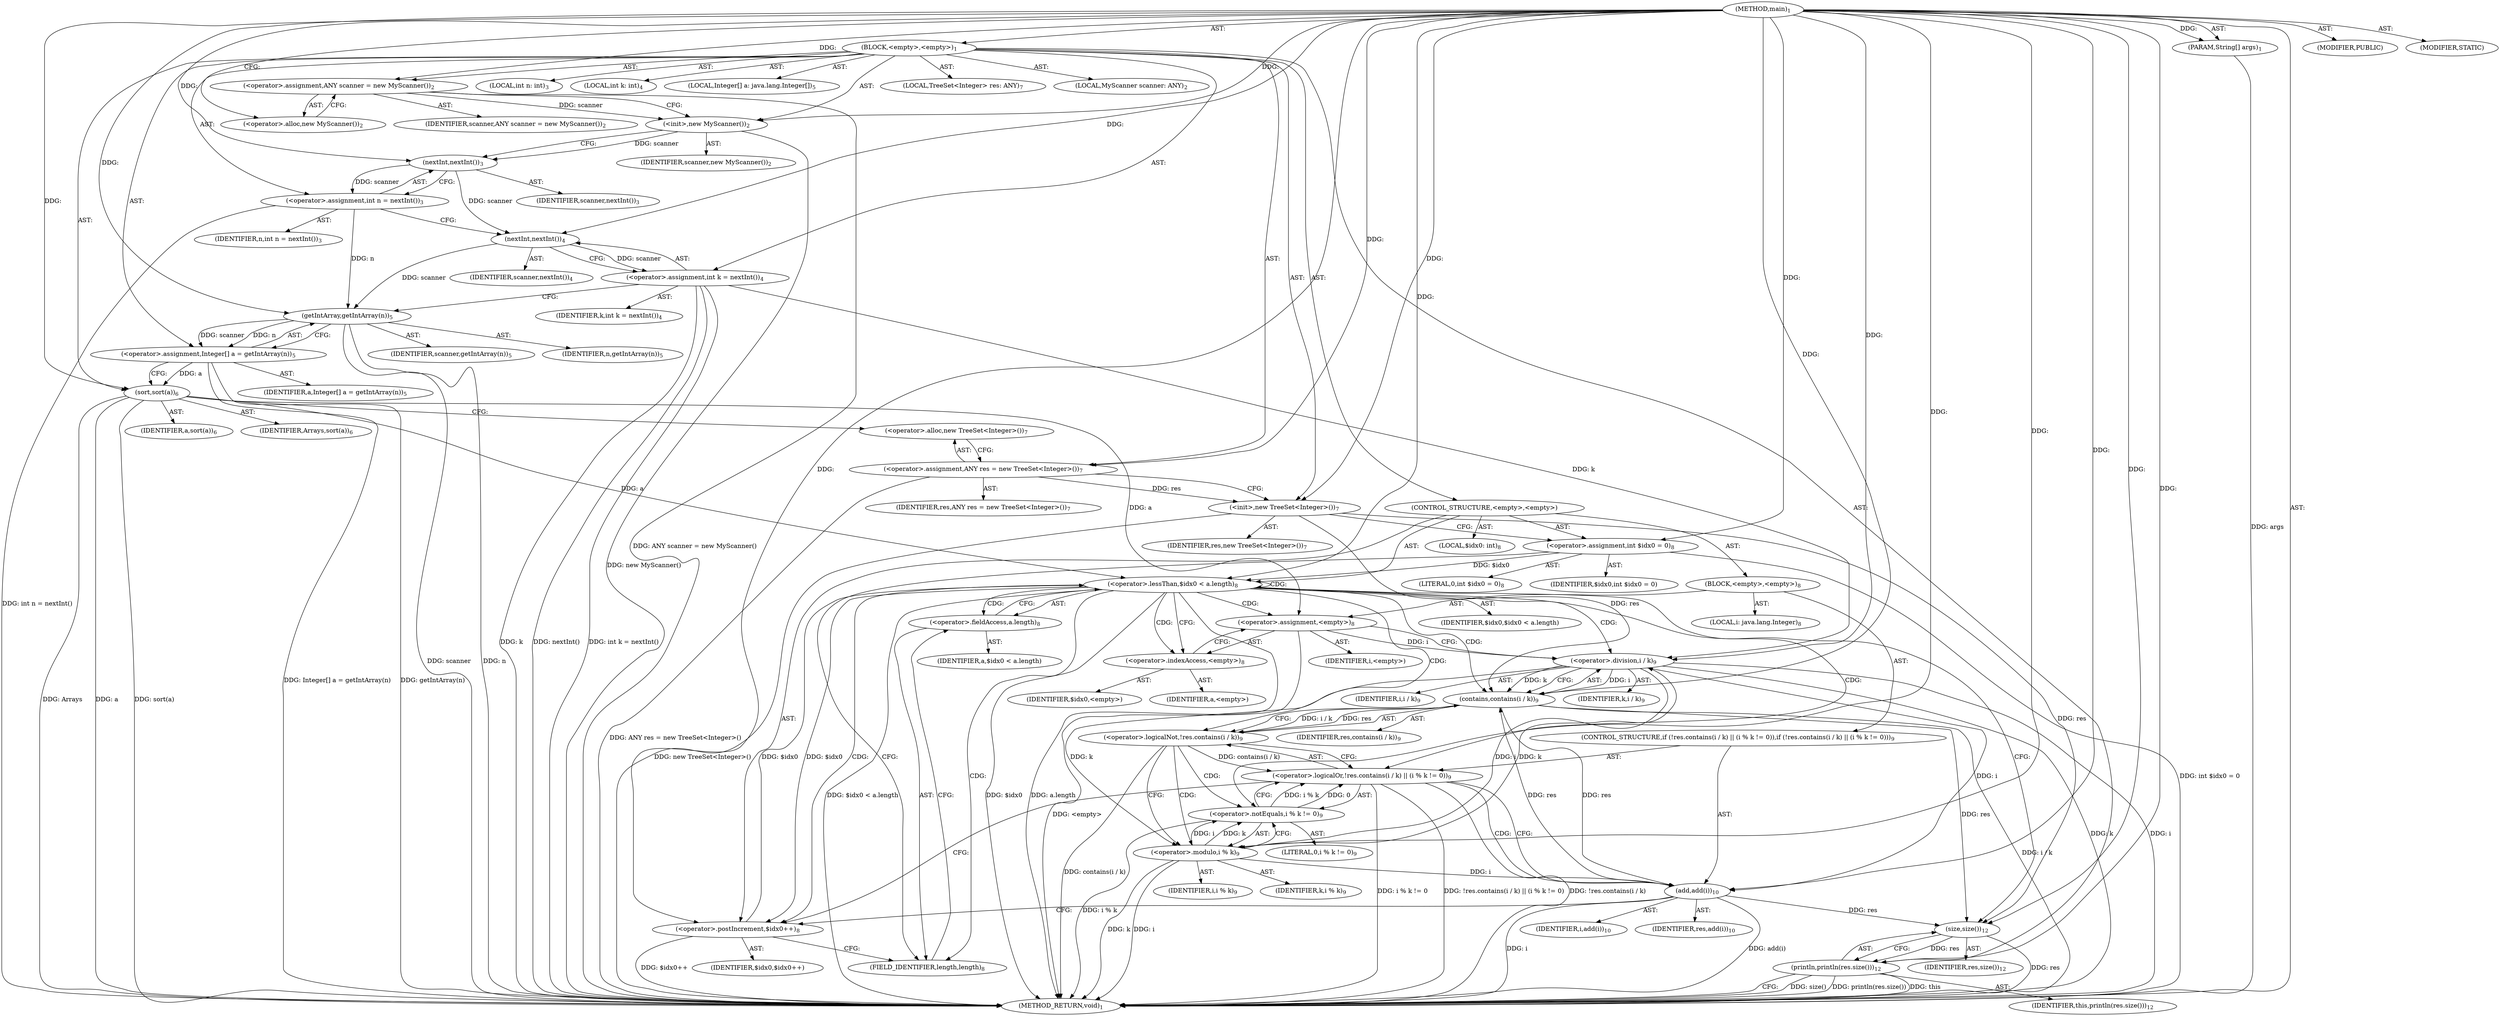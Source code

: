 digraph "main" {  
"21" [label = <(METHOD,main)<SUB>1</SUB>> ]
"22" [label = <(PARAM,String[] args)<SUB>1</SUB>> ]
"23" [label = <(BLOCK,&lt;empty&gt;,&lt;empty&gt;)<SUB>1</SUB>> ]
"4" [label = <(LOCAL,MyScanner scanner: ANY)<SUB>2</SUB>> ]
"24" [label = <(&lt;operator&gt;.assignment,ANY scanner = new MyScanner())<SUB>2</SUB>> ]
"25" [label = <(IDENTIFIER,scanner,ANY scanner = new MyScanner())<SUB>2</SUB>> ]
"26" [label = <(&lt;operator&gt;.alloc,new MyScanner())<SUB>2</SUB>> ]
"27" [label = <(&lt;init&gt;,new MyScanner())<SUB>2</SUB>> ]
"3" [label = <(IDENTIFIER,scanner,new MyScanner())<SUB>2</SUB>> ]
"28" [label = <(LOCAL,int n: int)<SUB>3</SUB>> ]
"29" [label = <(&lt;operator&gt;.assignment,int n = nextInt())<SUB>3</SUB>> ]
"30" [label = <(IDENTIFIER,n,int n = nextInt())<SUB>3</SUB>> ]
"31" [label = <(nextInt,nextInt())<SUB>3</SUB>> ]
"32" [label = <(IDENTIFIER,scanner,nextInt())<SUB>3</SUB>> ]
"33" [label = <(LOCAL,int k: int)<SUB>4</SUB>> ]
"34" [label = <(&lt;operator&gt;.assignment,int k = nextInt())<SUB>4</SUB>> ]
"35" [label = <(IDENTIFIER,k,int k = nextInt())<SUB>4</SUB>> ]
"36" [label = <(nextInt,nextInt())<SUB>4</SUB>> ]
"37" [label = <(IDENTIFIER,scanner,nextInt())<SUB>4</SUB>> ]
"38" [label = <(LOCAL,Integer[] a: java.lang.Integer[])<SUB>5</SUB>> ]
"39" [label = <(&lt;operator&gt;.assignment,Integer[] a = getIntArray(n))<SUB>5</SUB>> ]
"40" [label = <(IDENTIFIER,a,Integer[] a = getIntArray(n))<SUB>5</SUB>> ]
"41" [label = <(getIntArray,getIntArray(n))<SUB>5</SUB>> ]
"42" [label = <(IDENTIFIER,scanner,getIntArray(n))<SUB>5</SUB>> ]
"43" [label = <(IDENTIFIER,n,getIntArray(n))<SUB>5</SUB>> ]
"44" [label = <(sort,sort(a))<SUB>6</SUB>> ]
"45" [label = <(IDENTIFIER,Arrays,sort(a))<SUB>6</SUB>> ]
"46" [label = <(IDENTIFIER,a,sort(a))<SUB>6</SUB>> ]
"6" [label = <(LOCAL,TreeSet&lt;Integer&gt; res: ANY)<SUB>7</SUB>> ]
"47" [label = <(&lt;operator&gt;.assignment,ANY res = new TreeSet&lt;Integer&gt;())<SUB>7</SUB>> ]
"48" [label = <(IDENTIFIER,res,ANY res = new TreeSet&lt;Integer&gt;())<SUB>7</SUB>> ]
"49" [label = <(&lt;operator&gt;.alloc,new TreeSet&lt;Integer&gt;())<SUB>7</SUB>> ]
"50" [label = <(&lt;init&gt;,new TreeSet&lt;Integer&gt;())<SUB>7</SUB>> ]
"5" [label = <(IDENTIFIER,res,new TreeSet&lt;Integer&gt;())<SUB>7</SUB>> ]
"51" [label = <(CONTROL_STRUCTURE,&lt;empty&gt;,&lt;empty&gt;)> ]
"52" [label = <(LOCAL,$idx0: int)<SUB>8</SUB>> ]
"53" [label = <(&lt;operator&gt;.assignment,int $idx0 = 0)<SUB>8</SUB>> ]
"54" [label = <(IDENTIFIER,$idx0,int $idx0 = 0)> ]
"55" [label = <(LITERAL,0,int $idx0 = 0)<SUB>8</SUB>> ]
"56" [label = <(&lt;operator&gt;.lessThan,$idx0 &lt; a.length)<SUB>8</SUB>> ]
"57" [label = <(IDENTIFIER,$idx0,$idx0 &lt; a.length)> ]
"58" [label = <(&lt;operator&gt;.fieldAccess,a.length)<SUB>8</SUB>> ]
"59" [label = <(IDENTIFIER,a,$idx0 &lt; a.length)> ]
"60" [label = <(FIELD_IDENTIFIER,length,length)<SUB>8</SUB>> ]
"61" [label = <(&lt;operator&gt;.postIncrement,$idx0++)<SUB>8</SUB>> ]
"62" [label = <(IDENTIFIER,$idx0,$idx0++)> ]
"63" [label = <(BLOCK,&lt;empty&gt;,&lt;empty&gt;)<SUB>8</SUB>> ]
"64" [label = <(LOCAL,i: java.lang.Integer)<SUB>8</SUB>> ]
"65" [label = <(&lt;operator&gt;.assignment,&lt;empty&gt;)<SUB>8</SUB>> ]
"66" [label = <(IDENTIFIER,i,&lt;empty&gt;)> ]
"67" [label = <(&lt;operator&gt;.indexAccess,&lt;empty&gt;)<SUB>8</SUB>> ]
"68" [label = <(IDENTIFIER,a,&lt;empty&gt;)> ]
"69" [label = <(IDENTIFIER,$idx0,&lt;empty&gt;)> ]
"70" [label = <(CONTROL_STRUCTURE,if (!res.contains(i / k) || (i % k != 0)),if (!res.contains(i / k) || (i % k != 0)))<SUB>9</SUB>> ]
"71" [label = <(&lt;operator&gt;.logicalOr,!res.contains(i / k) || (i % k != 0))<SUB>9</SUB>> ]
"72" [label = <(&lt;operator&gt;.logicalNot,!res.contains(i / k))<SUB>9</SUB>> ]
"73" [label = <(contains,contains(i / k))<SUB>9</SUB>> ]
"74" [label = <(IDENTIFIER,res,contains(i / k))<SUB>9</SUB>> ]
"75" [label = <(&lt;operator&gt;.division,i / k)<SUB>9</SUB>> ]
"76" [label = <(IDENTIFIER,i,i / k)<SUB>9</SUB>> ]
"77" [label = <(IDENTIFIER,k,i / k)<SUB>9</SUB>> ]
"78" [label = <(&lt;operator&gt;.notEquals,i % k != 0)<SUB>9</SUB>> ]
"79" [label = <(&lt;operator&gt;.modulo,i % k)<SUB>9</SUB>> ]
"80" [label = <(IDENTIFIER,i,i % k)<SUB>9</SUB>> ]
"81" [label = <(IDENTIFIER,k,i % k)<SUB>9</SUB>> ]
"82" [label = <(LITERAL,0,i % k != 0)<SUB>9</SUB>> ]
"83" [label = <(add,add(i))<SUB>10</SUB>> ]
"84" [label = <(IDENTIFIER,res,add(i))<SUB>10</SUB>> ]
"85" [label = <(IDENTIFIER,i,add(i))<SUB>10</SUB>> ]
"86" [label = <(println,println(res.size()))<SUB>12</SUB>> ]
"87" [label = <(IDENTIFIER,this,println(res.size()))<SUB>12</SUB>> ]
"88" [label = <(size,size())<SUB>12</SUB>> ]
"89" [label = <(IDENTIFIER,res,size())<SUB>12</SUB>> ]
"90" [label = <(MODIFIER,PUBLIC)> ]
"91" [label = <(MODIFIER,STATIC)> ]
"92" [label = <(METHOD_RETURN,void)<SUB>1</SUB>> ]
  "21" -> "22"  [ label = "AST: "] 
  "21" -> "23"  [ label = "AST: "] 
  "21" -> "90"  [ label = "AST: "] 
  "21" -> "91"  [ label = "AST: "] 
  "21" -> "92"  [ label = "AST: "] 
  "23" -> "4"  [ label = "AST: "] 
  "23" -> "24"  [ label = "AST: "] 
  "23" -> "27"  [ label = "AST: "] 
  "23" -> "28"  [ label = "AST: "] 
  "23" -> "29"  [ label = "AST: "] 
  "23" -> "33"  [ label = "AST: "] 
  "23" -> "34"  [ label = "AST: "] 
  "23" -> "38"  [ label = "AST: "] 
  "23" -> "39"  [ label = "AST: "] 
  "23" -> "44"  [ label = "AST: "] 
  "23" -> "6"  [ label = "AST: "] 
  "23" -> "47"  [ label = "AST: "] 
  "23" -> "50"  [ label = "AST: "] 
  "23" -> "51"  [ label = "AST: "] 
  "23" -> "86"  [ label = "AST: "] 
  "24" -> "25"  [ label = "AST: "] 
  "24" -> "26"  [ label = "AST: "] 
  "27" -> "3"  [ label = "AST: "] 
  "29" -> "30"  [ label = "AST: "] 
  "29" -> "31"  [ label = "AST: "] 
  "31" -> "32"  [ label = "AST: "] 
  "34" -> "35"  [ label = "AST: "] 
  "34" -> "36"  [ label = "AST: "] 
  "36" -> "37"  [ label = "AST: "] 
  "39" -> "40"  [ label = "AST: "] 
  "39" -> "41"  [ label = "AST: "] 
  "41" -> "42"  [ label = "AST: "] 
  "41" -> "43"  [ label = "AST: "] 
  "44" -> "45"  [ label = "AST: "] 
  "44" -> "46"  [ label = "AST: "] 
  "47" -> "48"  [ label = "AST: "] 
  "47" -> "49"  [ label = "AST: "] 
  "50" -> "5"  [ label = "AST: "] 
  "51" -> "52"  [ label = "AST: "] 
  "51" -> "53"  [ label = "AST: "] 
  "51" -> "56"  [ label = "AST: "] 
  "51" -> "61"  [ label = "AST: "] 
  "51" -> "63"  [ label = "AST: "] 
  "53" -> "54"  [ label = "AST: "] 
  "53" -> "55"  [ label = "AST: "] 
  "56" -> "57"  [ label = "AST: "] 
  "56" -> "58"  [ label = "AST: "] 
  "58" -> "59"  [ label = "AST: "] 
  "58" -> "60"  [ label = "AST: "] 
  "61" -> "62"  [ label = "AST: "] 
  "63" -> "64"  [ label = "AST: "] 
  "63" -> "65"  [ label = "AST: "] 
  "63" -> "70"  [ label = "AST: "] 
  "65" -> "66"  [ label = "AST: "] 
  "65" -> "67"  [ label = "AST: "] 
  "67" -> "68"  [ label = "AST: "] 
  "67" -> "69"  [ label = "AST: "] 
  "70" -> "71"  [ label = "AST: "] 
  "70" -> "83"  [ label = "AST: "] 
  "71" -> "72"  [ label = "AST: "] 
  "71" -> "78"  [ label = "AST: "] 
  "72" -> "73"  [ label = "AST: "] 
  "73" -> "74"  [ label = "AST: "] 
  "73" -> "75"  [ label = "AST: "] 
  "75" -> "76"  [ label = "AST: "] 
  "75" -> "77"  [ label = "AST: "] 
  "78" -> "79"  [ label = "AST: "] 
  "78" -> "82"  [ label = "AST: "] 
  "79" -> "80"  [ label = "AST: "] 
  "79" -> "81"  [ label = "AST: "] 
  "83" -> "84"  [ label = "AST: "] 
  "83" -> "85"  [ label = "AST: "] 
  "86" -> "87"  [ label = "AST: "] 
  "86" -> "88"  [ label = "AST: "] 
  "88" -> "89"  [ label = "AST: "] 
  "24" -> "27"  [ label = "CFG: "] 
  "27" -> "31"  [ label = "CFG: "] 
  "29" -> "36"  [ label = "CFG: "] 
  "34" -> "41"  [ label = "CFG: "] 
  "39" -> "44"  [ label = "CFG: "] 
  "44" -> "49"  [ label = "CFG: "] 
  "47" -> "50"  [ label = "CFG: "] 
  "50" -> "53"  [ label = "CFG: "] 
  "86" -> "92"  [ label = "CFG: "] 
  "26" -> "24"  [ label = "CFG: "] 
  "31" -> "29"  [ label = "CFG: "] 
  "36" -> "34"  [ label = "CFG: "] 
  "41" -> "39"  [ label = "CFG: "] 
  "49" -> "47"  [ label = "CFG: "] 
  "53" -> "60"  [ label = "CFG: "] 
  "56" -> "67"  [ label = "CFG: "] 
  "56" -> "88"  [ label = "CFG: "] 
  "61" -> "60"  [ label = "CFG: "] 
  "88" -> "86"  [ label = "CFG: "] 
  "58" -> "56"  [ label = "CFG: "] 
  "65" -> "75"  [ label = "CFG: "] 
  "60" -> "58"  [ label = "CFG: "] 
  "67" -> "65"  [ label = "CFG: "] 
  "71" -> "83"  [ label = "CFG: "] 
  "71" -> "61"  [ label = "CFG: "] 
  "83" -> "61"  [ label = "CFG: "] 
  "72" -> "71"  [ label = "CFG: "] 
  "72" -> "79"  [ label = "CFG: "] 
  "78" -> "71"  [ label = "CFG: "] 
  "73" -> "72"  [ label = "CFG: "] 
  "79" -> "78"  [ label = "CFG: "] 
  "75" -> "73"  [ label = "CFG: "] 
  "21" -> "26"  [ label = "CFG: "] 
  "22" -> "92"  [ label = "DDG: args"] 
  "24" -> "92"  [ label = "DDG: ANY scanner = new MyScanner()"] 
  "27" -> "92"  [ label = "DDG: new MyScanner()"] 
  "29" -> "92"  [ label = "DDG: int n = nextInt()"] 
  "34" -> "92"  [ label = "DDG: k"] 
  "34" -> "92"  [ label = "DDG: nextInt()"] 
  "34" -> "92"  [ label = "DDG: int k = nextInt()"] 
  "41" -> "92"  [ label = "DDG: scanner"] 
  "41" -> "92"  [ label = "DDG: n"] 
  "39" -> "92"  [ label = "DDG: getIntArray(n)"] 
  "39" -> "92"  [ label = "DDG: Integer[] a = getIntArray(n)"] 
  "44" -> "92"  [ label = "DDG: a"] 
  "44" -> "92"  [ label = "DDG: sort(a)"] 
  "47" -> "92"  [ label = "DDG: ANY res = new TreeSet&lt;Integer&gt;()"] 
  "50" -> "92"  [ label = "DDG: new TreeSet&lt;Integer&gt;()"] 
  "53" -> "92"  [ label = "DDG: int $idx0 = 0"] 
  "56" -> "92"  [ label = "DDG: $idx0"] 
  "56" -> "92"  [ label = "DDG: a.length"] 
  "56" -> "92"  [ label = "DDG: $idx0 &lt; a.length"] 
  "88" -> "92"  [ label = "DDG: res"] 
  "86" -> "92"  [ label = "DDG: size()"] 
  "86" -> "92"  [ label = "DDG: println(res.size())"] 
  "65" -> "92"  [ label = "DDG: &lt;empty&gt;"] 
  "75" -> "92"  [ label = "DDG: i"] 
  "75" -> "92"  [ label = "DDG: k"] 
  "73" -> "92"  [ label = "DDG: i / k"] 
  "72" -> "92"  [ label = "DDG: contains(i / k)"] 
  "71" -> "92"  [ label = "DDG: !res.contains(i / k)"] 
  "79" -> "92"  [ label = "DDG: i"] 
  "79" -> "92"  [ label = "DDG: k"] 
  "78" -> "92"  [ label = "DDG: i % k"] 
  "71" -> "92"  [ label = "DDG: i % k != 0"] 
  "71" -> "92"  [ label = "DDG: !res.contains(i / k) || (i % k != 0)"] 
  "83" -> "92"  [ label = "DDG: i"] 
  "83" -> "92"  [ label = "DDG: add(i)"] 
  "61" -> "92"  [ label = "DDG: $idx0++"] 
  "44" -> "92"  [ label = "DDG: Arrays"] 
  "86" -> "92"  [ label = "DDG: this"] 
  "21" -> "22"  [ label = "DDG: "] 
  "21" -> "24"  [ label = "DDG: "] 
  "31" -> "29"  [ label = "DDG: scanner"] 
  "36" -> "34"  [ label = "DDG: scanner"] 
  "41" -> "39"  [ label = "DDG: scanner"] 
  "41" -> "39"  [ label = "DDG: n"] 
  "21" -> "47"  [ label = "DDG: "] 
  "24" -> "27"  [ label = "DDG: scanner"] 
  "21" -> "27"  [ label = "DDG: "] 
  "21" -> "44"  [ label = "DDG: "] 
  "39" -> "44"  [ label = "DDG: a"] 
  "47" -> "50"  [ label = "DDG: res"] 
  "21" -> "50"  [ label = "DDG: "] 
  "21" -> "53"  [ label = "DDG: "] 
  "21" -> "86"  [ label = "DDG: "] 
  "88" -> "86"  [ label = "DDG: res"] 
  "27" -> "31"  [ label = "DDG: scanner"] 
  "21" -> "31"  [ label = "DDG: "] 
  "31" -> "36"  [ label = "DDG: scanner"] 
  "21" -> "36"  [ label = "DDG: "] 
  "36" -> "41"  [ label = "DDG: scanner"] 
  "21" -> "41"  [ label = "DDG: "] 
  "29" -> "41"  [ label = "DDG: n"] 
  "53" -> "56"  [ label = "DDG: $idx0"] 
  "61" -> "56"  [ label = "DDG: $idx0"] 
  "21" -> "56"  [ label = "DDG: "] 
  "44" -> "56"  [ label = "DDG: a"] 
  "56" -> "61"  [ label = "DDG: $idx0"] 
  "21" -> "61"  [ label = "DDG: "] 
  "44" -> "65"  [ label = "DDG: a"] 
  "50" -> "88"  [ label = "DDG: res"] 
  "73" -> "88"  [ label = "DDG: res"] 
  "83" -> "88"  [ label = "DDG: res"] 
  "21" -> "88"  [ label = "DDG: "] 
  "72" -> "71"  [ label = "DDG: contains(i / k)"] 
  "78" -> "71"  [ label = "DDG: i % k"] 
  "78" -> "71"  [ label = "DDG: 0"] 
  "73" -> "83"  [ label = "DDG: res"] 
  "21" -> "83"  [ label = "DDG: "] 
  "75" -> "83"  [ label = "DDG: i"] 
  "79" -> "83"  [ label = "DDG: i"] 
  "73" -> "72"  [ label = "DDG: res"] 
  "73" -> "72"  [ label = "DDG: i / k"] 
  "79" -> "78"  [ label = "DDG: i"] 
  "79" -> "78"  [ label = "DDG: k"] 
  "21" -> "78"  [ label = "DDG: "] 
  "50" -> "73"  [ label = "DDG: res"] 
  "83" -> "73"  [ label = "DDG: res"] 
  "21" -> "73"  [ label = "DDG: "] 
  "75" -> "73"  [ label = "DDG: i"] 
  "75" -> "73"  [ label = "DDG: k"] 
  "75" -> "79"  [ label = "DDG: i"] 
  "21" -> "79"  [ label = "DDG: "] 
  "75" -> "79"  [ label = "DDG: k"] 
  "65" -> "75"  [ label = "DDG: i"] 
  "21" -> "75"  [ label = "DDG: "] 
  "34" -> "75"  [ label = "DDG: k"] 
  "79" -> "75"  [ label = "DDG: k"] 
  "56" -> "58"  [ label = "CDG: "] 
  "56" -> "60"  [ label = "CDG: "] 
  "56" -> "73"  [ label = "CDG: "] 
  "56" -> "61"  [ label = "CDG: "] 
  "56" -> "71"  [ label = "CDG: "] 
  "56" -> "75"  [ label = "CDG: "] 
  "56" -> "72"  [ label = "CDG: "] 
  "56" -> "56"  [ label = "CDG: "] 
  "56" -> "67"  [ label = "CDG: "] 
  "56" -> "65"  [ label = "CDG: "] 
  "71" -> "83"  [ label = "CDG: "] 
  "72" -> "78"  [ label = "CDG: "] 
  "72" -> "79"  [ label = "CDG: "] 
}
